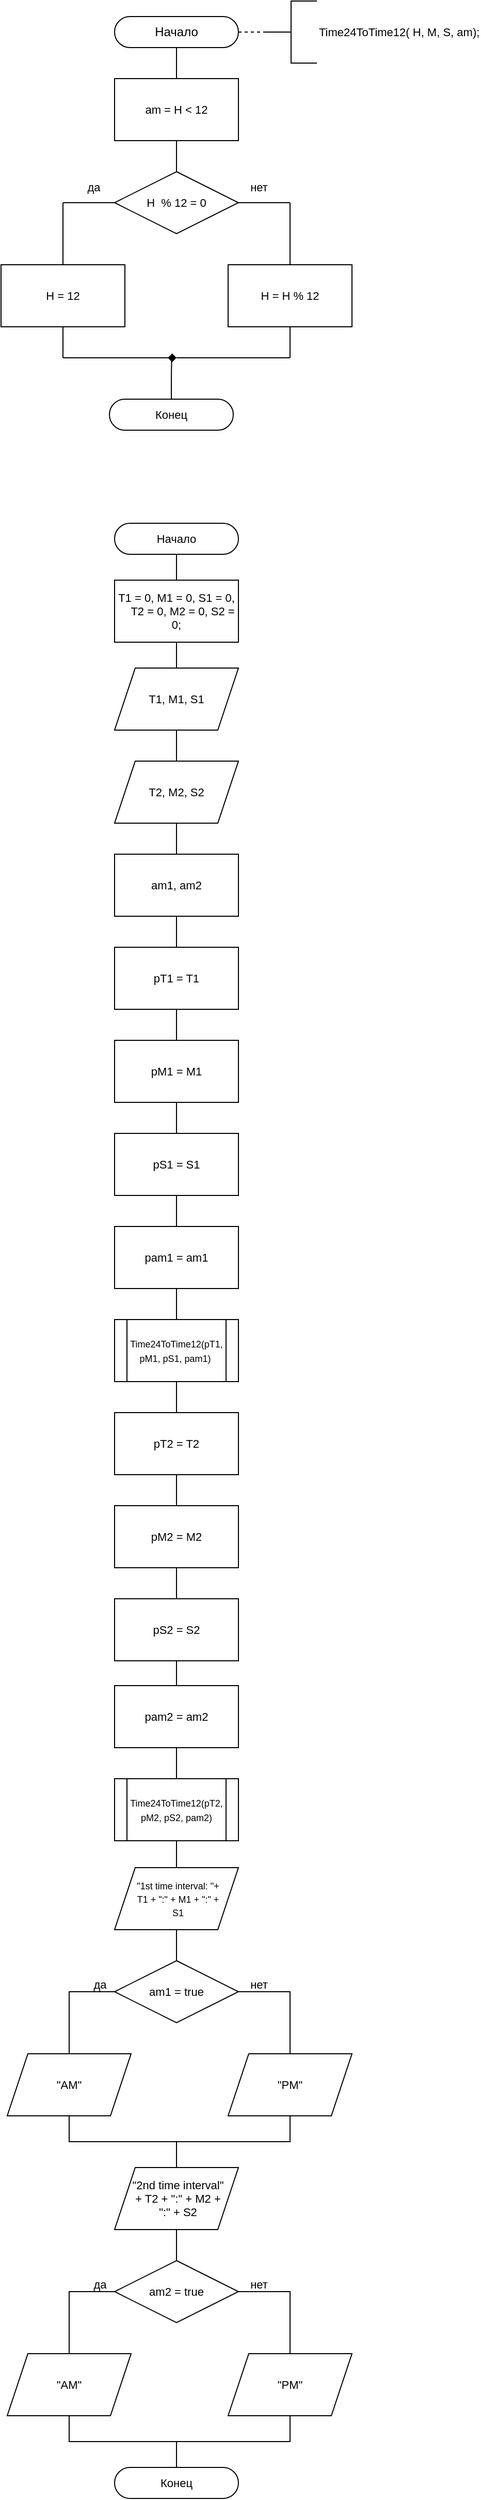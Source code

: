 <mxfile version="21.7.5" type="device">
  <diagram name="Страница — 1" id="7yMnzOH9BuXMsSU2Sd5T">
    <mxGraphModel dx="2664" dy="1256" grid="1" gridSize="10" guides="1" tooltips="1" connect="1" arrows="1" fold="1" page="1" pageScale="1" pageWidth="827" pageHeight="1169" math="0" shadow="0">
      <root>
        <mxCell id="0" />
        <mxCell id="1" parent="0" />
        <mxCell id="sJGO-LoH_W4GA53FYHeZ-3" style="edgeStyle=orthogonalEdgeStyle;rounded=0;orthogonalLoop=1;jettySize=auto;html=1;exitX=1;exitY=0.5;exitDx=0;exitDy=0;entryX=0;entryY=0.5;entryDx=0;entryDy=0;entryPerimeter=0;endArrow=none;endFill=0;dashed=1;" edge="1" parent="1" source="sJGO-LoH_W4GA53FYHeZ-1" target="sJGO-LoH_W4GA53FYHeZ-2">
          <mxGeometry relative="1" as="geometry" />
        </mxCell>
        <mxCell id="sJGO-LoH_W4GA53FYHeZ-33" style="edgeStyle=orthogonalEdgeStyle;shape=connector;rounded=0;orthogonalLoop=1;jettySize=auto;html=1;exitX=0.5;exitY=1;exitDx=0;exitDy=0;entryX=0.5;entryY=0;entryDx=0;entryDy=0;labelBackgroundColor=default;strokeColor=default;fontFamily=Helvetica;fontSize=11;fontColor=default;endArrow=none;endFill=0;" edge="1" parent="1" source="sJGO-LoH_W4GA53FYHeZ-1" target="sJGO-LoH_W4GA53FYHeZ-32">
          <mxGeometry relative="1" as="geometry" />
        </mxCell>
        <mxCell id="sJGO-LoH_W4GA53FYHeZ-1" value="Начало" style="rounded=1;whiteSpace=wrap;html=1;arcSize=50;" vertex="1" parent="1">
          <mxGeometry x="354" y="40" width="120" height="30" as="geometry" />
        </mxCell>
        <mxCell id="sJGO-LoH_W4GA53FYHeZ-2" value="Time24ToTime12( H, M, S, am);" style="strokeWidth=1;html=1;shape=mxgraph.flowchart.annotation_2;align=left;labelPosition=right;pointerEvents=1;fontFamily=Helvetica;fontSize=11;fontColor=default;" vertex="1" parent="1">
          <mxGeometry x="500" y="25.0" width="50" height="60" as="geometry" />
        </mxCell>
        <mxCell id="sJGO-LoH_W4GA53FYHeZ-36" style="edgeStyle=orthogonalEdgeStyle;shape=connector;rounded=0;orthogonalLoop=1;jettySize=auto;html=1;exitX=0.5;exitY=1;exitDx=0;exitDy=0;entryX=0.5;entryY=0;entryDx=0;entryDy=0;labelBackgroundColor=default;strokeColor=default;fontFamily=Helvetica;fontSize=11;fontColor=default;endArrow=none;endFill=0;" edge="1" parent="1" source="sJGO-LoH_W4GA53FYHeZ-32">
          <mxGeometry relative="1" as="geometry">
            <mxPoint x="414" y="190" as="targetPoint" />
          </mxGeometry>
        </mxCell>
        <mxCell id="sJGO-LoH_W4GA53FYHeZ-32" value="am = H &amp;lt; 12" style="rounded=0;whiteSpace=wrap;html=1;fontFamily=Helvetica;fontSize=11;fontColor=default;" vertex="1" parent="1">
          <mxGeometry x="354" y="100" width="120" height="60" as="geometry" />
        </mxCell>
        <mxCell id="sJGO-LoH_W4GA53FYHeZ-37" value="&lt;p style=&quot;line-height: 60%;&quot;&gt;&lt;font style=&quot;font-size: 11px;&quot;&gt;H&amp;nbsp; % 12 = 0&lt;/font&gt;&lt;/p&gt;" style="rhombus;whiteSpace=wrap;html=1;align=center;fontFamily=Helvetica;fontSize=11;fontColor=default;" vertex="1" parent="1">
          <mxGeometry x="354" y="190" width="120" height="60" as="geometry" />
        </mxCell>
        <mxCell id="sJGO-LoH_W4GA53FYHeZ-38" value="" style="endArrow=none;html=1;rounded=0;entryX=0;entryY=0.5;entryDx=0;entryDy=0;labelBackgroundColor=default;strokeColor=default;fontFamily=Helvetica;fontSize=11;fontColor=default;shape=connector;" edge="1" target="sJGO-LoH_W4GA53FYHeZ-37" parent="1">
          <mxGeometry width="50" height="50" relative="1" as="geometry">
            <mxPoint x="304" y="220" as="sourcePoint" />
            <mxPoint x="424" y="170" as="targetPoint" />
          </mxGeometry>
        </mxCell>
        <mxCell id="sJGO-LoH_W4GA53FYHeZ-39" value="" style="endArrow=none;html=1;rounded=0;exitX=1;exitY=0.5;exitDx=0;exitDy=0;labelBackgroundColor=default;strokeColor=default;fontFamily=Helvetica;fontSize=11;fontColor=default;shape=connector;" edge="1" source="sJGO-LoH_W4GA53FYHeZ-37" parent="1">
          <mxGeometry width="50" height="50" relative="1" as="geometry">
            <mxPoint x="474" y="220" as="sourcePoint" />
            <mxPoint x="524" y="220" as="targetPoint" />
          </mxGeometry>
        </mxCell>
        <mxCell id="sJGO-LoH_W4GA53FYHeZ-40" value="да" style="text;html=1;strokeColor=none;fillColor=none;align=center;verticalAlign=middle;whiteSpace=wrap;rounded=0;fontSize=11;fontFamily=Helvetica;fontColor=default;" vertex="1" parent="1">
          <mxGeometry x="304" y="190" width="60" height="30" as="geometry" />
        </mxCell>
        <mxCell id="sJGO-LoH_W4GA53FYHeZ-41" value="нет" style="text;html=1;strokeColor=none;fillColor=none;align=center;verticalAlign=middle;whiteSpace=wrap;rounded=0;fontSize=11;fontFamily=Helvetica;fontColor=default;" vertex="1" parent="1">
          <mxGeometry x="464" y="190" width="60" height="30" as="geometry" />
        </mxCell>
        <mxCell id="sJGO-LoH_W4GA53FYHeZ-42" value="" style="endArrow=none;html=1;rounded=0;entryX=0;entryY=1;entryDx=0;entryDy=0;labelBackgroundColor=default;strokeColor=default;fontFamily=Helvetica;fontSize=11;fontColor=default;shape=connector;" edge="1" target="sJGO-LoH_W4GA53FYHeZ-40" parent="1">
          <mxGeometry width="50" height="50" relative="1" as="geometry">
            <mxPoint x="304" y="280" as="sourcePoint" />
            <mxPoint x="324" y="220" as="targetPoint" />
          </mxGeometry>
        </mxCell>
        <mxCell id="sJGO-LoH_W4GA53FYHeZ-43" value="" style="endArrow=none;html=1;rounded=0;entryX=1;entryY=1;entryDx=0;entryDy=0;labelBackgroundColor=default;strokeColor=default;fontFamily=Helvetica;fontSize=11;fontColor=default;shape=connector;" edge="1" target="sJGO-LoH_W4GA53FYHeZ-41" parent="1">
          <mxGeometry width="50" height="50" relative="1" as="geometry">
            <mxPoint x="524" y="280" as="sourcePoint" />
            <mxPoint x="474" y="220" as="targetPoint" />
          </mxGeometry>
        </mxCell>
        <mxCell id="sJGO-LoH_W4GA53FYHeZ-44" value="H = 12" style="rounded=0;whiteSpace=wrap;html=1;fontFamily=Helvetica;fontSize=11;fontColor=default;" vertex="1" parent="1">
          <mxGeometry x="244" y="280" width="120" height="60" as="geometry" />
        </mxCell>
        <mxCell id="sJGO-LoH_W4GA53FYHeZ-45" value="H = H % 12" style="rounded=0;whiteSpace=wrap;html=1;fontFamily=Helvetica;fontSize=11;fontColor=default;" vertex="1" parent="1">
          <mxGeometry x="464" y="280" width="120" height="60" as="geometry" />
        </mxCell>
        <mxCell id="sJGO-LoH_W4GA53FYHeZ-46" value="" style="endArrow=none;html=1;rounded=0;entryX=0.5;entryY=1;entryDx=0;entryDy=0;labelBackgroundColor=default;strokeColor=default;fontFamily=Helvetica;fontSize=11;fontColor=default;shape=connector;" edge="1" target="sJGO-LoH_W4GA53FYHeZ-44" parent="1">
          <mxGeometry width="50" height="50" relative="1" as="geometry">
            <mxPoint x="304" y="370" as="sourcePoint" />
            <mxPoint x="434" y="300" as="targetPoint" />
          </mxGeometry>
        </mxCell>
        <mxCell id="sJGO-LoH_W4GA53FYHeZ-47" value="" style="endArrow=none;html=1;rounded=0;entryX=0.5;entryY=1;entryDx=0;entryDy=0;labelBackgroundColor=default;strokeColor=default;fontFamily=Helvetica;fontSize=11;fontColor=default;shape=connector;" edge="1" target="sJGO-LoH_W4GA53FYHeZ-45" parent="1">
          <mxGeometry width="50" height="50" relative="1" as="geometry">
            <mxPoint x="524" y="370" as="sourcePoint" />
            <mxPoint x="434" y="300" as="targetPoint" />
          </mxGeometry>
        </mxCell>
        <mxCell id="sJGO-LoH_W4GA53FYHeZ-48" value="" style="endArrow=diamond;html=1;rounded=0;endFill=1;labelBackgroundColor=default;strokeColor=default;fontFamily=Helvetica;fontSize=11;fontColor=default;shape=connector;" edge="1" parent="1">
          <mxGeometry width="50" height="50" relative="1" as="geometry">
            <mxPoint x="304" y="370" as="sourcePoint" />
            <mxPoint x="414" y="370" as="targetPoint" />
          </mxGeometry>
        </mxCell>
        <mxCell id="sJGO-LoH_W4GA53FYHeZ-49" value="" style="endArrow=none;html=1;rounded=0;labelBackgroundColor=default;strokeColor=default;fontFamily=Helvetica;fontSize=11;fontColor=default;shape=connector;" edge="1" parent="1">
          <mxGeometry width="50" height="50" relative="1" as="geometry">
            <mxPoint x="414" y="370" as="sourcePoint" />
            <mxPoint x="524" y="370" as="targetPoint" />
          </mxGeometry>
        </mxCell>
        <mxCell id="sJGO-LoH_W4GA53FYHeZ-52" style="edgeStyle=orthogonalEdgeStyle;shape=connector;rounded=0;orthogonalLoop=1;jettySize=auto;html=1;exitX=0.5;exitY=0;exitDx=0;exitDy=0;labelBackgroundColor=default;strokeColor=default;fontFamily=Helvetica;fontSize=11;fontColor=default;endArrow=none;endFill=0;" edge="1" parent="1" source="sJGO-LoH_W4GA53FYHeZ-50">
          <mxGeometry relative="1" as="geometry">
            <mxPoint x="409.286" y="370" as="targetPoint" />
          </mxGeometry>
        </mxCell>
        <mxCell id="sJGO-LoH_W4GA53FYHeZ-50" value="Конец" style="rounded=1;whiteSpace=wrap;html=1;arcSize=50;fontFamily=Helvetica;fontSize=11;fontColor=default;" vertex="1" parent="1">
          <mxGeometry x="349" y="410" width="120" height="30" as="geometry" />
        </mxCell>
        <mxCell id="sJGO-LoH_W4GA53FYHeZ-55" style="edgeStyle=orthogonalEdgeStyle;shape=connector;rounded=0;orthogonalLoop=1;jettySize=auto;html=1;exitX=0.5;exitY=1;exitDx=0;exitDy=0;entryX=0.5;entryY=0;entryDx=0;entryDy=0;labelBackgroundColor=default;strokeColor=default;fontFamily=Helvetica;fontSize=11;fontColor=default;endArrow=none;endFill=0;" edge="1" parent="1" source="sJGO-LoH_W4GA53FYHeZ-53" target="sJGO-LoH_W4GA53FYHeZ-54">
          <mxGeometry relative="1" as="geometry" />
        </mxCell>
        <mxCell id="sJGO-LoH_W4GA53FYHeZ-53" value="Начало" style="rounded=1;whiteSpace=wrap;html=1;arcSize=50;fontFamily=Helvetica;fontSize=11;fontColor=default;" vertex="1" parent="1">
          <mxGeometry x="354" y="530" width="120" height="30" as="geometry" />
        </mxCell>
        <mxCell id="sJGO-LoH_W4GA53FYHeZ-57" style="edgeStyle=orthogonalEdgeStyle;shape=connector;rounded=0;orthogonalLoop=1;jettySize=auto;html=1;exitX=0.5;exitY=1;exitDx=0;exitDy=0;entryX=0.5;entryY=0;entryDx=0;entryDy=0;labelBackgroundColor=default;strokeColor=default;fontFamily=Helvetica;fontSize=11;fontColor=default;endArrow=none;endFill=0;" edge="1" parent="1" source="sJGO-LoH_W4GA53FYHeZ-54" target="sJGO-LoH_W4GA53FYHeZ-56">
          <mxGeometry relative="1" as="geometry" />
        </mxCell>
        <mxCell id="sJGO-LoH_W4GA53FYHeZ-54" value="T1 = 0, M1 = 0, S1 = 0,&#xa;    T2 = 0, M2 = 0, S2 = 0;" style="rounded=0;whiteSpace=wrap;fontFamily=Helvetica;fontSize=11;fontColor=default;" vertex="1" parent="1">
          <mxGeometry x="354" y="585" width="120" height="60" as="geometry" />
        </mxCell>
        <mxCell id="sJGO-LoH_W4GA53FYHeZ-59" style="edgeStyle=orthogonalEdgeStyle;shape=connector;rounded=0;orthogonalLoop=1;jettySize=auto;html=1;exitX=0.5;exitY=1;exitDx=0;exitDy=0;entryX=0.5;entryY=0;entryDx=0;entryDy=0;labelBackgroundColor=default;strokeColor=default;fontFamily=Helvetica;fontSize=11;fontColor=default;endArrow=none;endFill=0;" edge="1" parent="1" source="sJGO-LoH_W4GA53FYHeZ-56" target="sJGO-LoH_W4GA53FYHeZ-58">
          <mxGeometry relative="1" as="geometry" />
        </mxCell>
        <mxCell id="sJGO-LoH_W4GA53FYHeZ-56" value="T1, M1, S1" style="shape=parallelogram;perimeter=parallelogramPerimeter;whiteSpace=wrap;html=1;fixedSize=1;fontFamily=Helvetica;fontSize=11;fontColor=default;" vertex="1" parent="1">
          <mxGeometry x="354" y="670" width="120" height="60" as="geometry" />
        </mxCell>
        <mxCell id="sJGO-LoH_W4GA53FYHeZ-73" style="edgeStyle=orthogonalEdgeStyle;shape=connector;rounded=0;orthogonalLoop=1;jettySize=auto;html=1;exitX=0.5;exitY=1;exitDx=0;exitDy=0;entryX=0.5;entryY=0;entryDx=0;entryDy=0;labelBackgroundColor=default;strokeColor=default;fontFamily=Helvetica;fontSize=11;fontColor=default;endArrow=none;endFill=0;" edge="1" parent="1" source="sJGO-LoH_W4GA53FYHeZ-58" target="sJGO-LoH_W4GA53FYHeZ-72">
          <mxGeometry relative="1" as="geometry" />
        </mxCell>
        <mxCell id="sJGO-LoH_W4GA53FYHeZ-58" value="T2, M2, S2" style="shape=parallelogram;perimeter=parallelogramPerimeter;whiteSpace=wrap;html=1;fixedSize=1;fontFamily=Helvetica;fontSize=11;fontColor=default;" vertex="1" parent="1">
          <mxGeometry x="354" y="760" width="120" height="60" as="geometry" />
        </mxCell>
        <mxCell id="sJGO-LoH_W4GA53FYHeZ-69" style="edgeStyle=orthogonalEdgeStyle;shape=connector;rounded=0;orthogonalLoop=1;jettySize=auto;html=1;exitX=0.5;exitY=1;exitDx=0;exitDy=0;entryX=0.5;entryY=0;entryDx=0;entryDy=0;labelBackgroundColor=default;strokeColor=default;fontFamily=Helvetica;fontSize=11;fontColor=default;endArrow=none;endFill=0;" edge="1" parent="1" source="sJGO-LoH_W4GA53FYHeZ-60" target="sJGO-LoH_W4GA53FYHeZ-61">
          <mxGeometry relative="1" as="geometry" />
        </mxCell>
        <mxCell id="sJGO-LoH_W4GA53FYHeZ-60" value="pT1 = T1" style="rounded=0;whiteSpace=wrap;html=1;fontFamily=Helvetica;fontSize=11;fontColor=default;" vertex="1" parent="1">
          <mxGeometry x="354" y="940" width="120" height="60" as="geometry" />
        </mxCell>
        <mxCell id="sJGO-LoH_W4GA53FYHeZ-70" style="edgeStyle=orthogonalEdgeStyle;shape=connector;rounded=0;orthogonalLoop=1;jettySize=auto;html=1;exitX=0.5;exitY=1;exitDx=0;exitDy=0;entryX=0.5;entryY=0;entryDx=0;entryDy=0;labelBackgroundColor=default;strokeColor=default;fontFamily=Helvetica;fontSize=11;fontColor=default;endArrow=none;endFill=0;" edge="1" parent="1" source="sJGO-LoH_W4GA53FYHeZ-61" target="sJGO-LoH_W4GA53FYHeZ-62">
          <mxGeometry relative="1" as="geometry" />
        </mxCell>
        <mxCell id="sJGO-LoH_W4GA53FYHeZ-61" value="pM1 = M1" style="rounded=0;whiteSpace=wrap;html=1;fontFamily=Helvetica;fontSize=11;fontColor=default;" vertex="1" parent="1">
          <mxGeometry x="354" y="1030" width="120" height="60" as="geometry" />
        </mxCell>
        <mxCell id="sJGO-LoH_W4GA53FYHeZ-76" style="edgeStyle=orthogonalEdgeStyle;shape=connector;rounded=0;orthogonalLoop=1;jettySize=auto;html=1;exitX=0.5;exitY=1;exitDx=0;exitDy=0;entryX=0.5;entryY=0;entryDx=0;entryDy=0;labelBackgroundColor=default;strokeColor=default;fontFamily=Helvetica;fontSize=11;fontColor=default;endArrow=none;endFill=0;" edge="1" parent="1" source="sJGO-LoH_W4GA53FYHeZ-62" target="sJGO-LoH_W4GA53FYHeZ-75">
          <mxGeometry relative="1" as="geometry" />
        </mxCell>
        <mxCell id="sJGO-LoH_W4GA53FYHeZ-62" value="pS1 = S1" style="rounded=0;whiteSpace=wrap;html=1;fontFamily=Helvetica;fontSize=11;fontColor=default;" vertex="1" parent="1">
          <mxGeometry x="354" y="1120" width="120" height="60" as="geometry" />
        </mxCell>
        <mxCell id="sJGO-LoH_W4GA53FYHeZ-79" style="edgeStyle=orthogonalEdgeStyle;shape=connector;rounded=0;orthogonalLoop=1;jettySize=auto;html=1;exitX=0.5;exitY=1;exitDx=0;exitDy=0;entryX=0.5;entryY=0;entryDx=0;entryDy=0;labelBackgroundColor=default;strokeColor=default;fontFamily=Helvetica;fontSize=11;fontColor=default;endArrow=none;endFill=0;" edge="1" parent="1" source="sJGO-LoH_W4GA53FYHeZ-63" target="sJGO-LoH_W4GA53FYHeZ-64">
          <mxGeometry relative="1" as="geometry" />
        </mxCell>
        <mxCell id="sJGO-LoH_W4GA53FYHeZ-63" value="&lt;font style=&quot;font-size: 9px;&quot;&gt;&lt;font style=&quot;font-size: 9px;&quot;&gt;Time24ToTime12(pT1, pM1, pS1, pam1)&lt;/font&gt;&amp;nbsp;&lt;/font&gt;" style="shape=process;whiteSpace=wrap;html=1;backgroundOutline=1;fontFamily=Helvetica;fontSize=11;fontColor=default;spacingRight=0;spacingLeft=0;" vertex="1" parent="1">
          <mxGeometry x="354" y="1300" width="120" height="60" as="geometry" />
        </mxCell>
        <mxCell id="sJGO-LoH_W4GA53FYHeZ-80" style="edgeStyle=orthogonalEdgeStyle;shape=connector;rounded=0;orthogonalLoop=1;jettySize=auto;html=1;exitX=0.5;exitY=1;exitDx=0;exitDy=0;entryX=0.5;entryY=0;entryDx=0;entryDy=0;labelBackgroundColor=default;strokeColor=default;fontFamily=Helvetica;fontSize=11;fontColor=default;endArrow=none;endFill=0;" edge="1" parent="1" source="sJGO-LoH_W4GA53FYHeZ-64" target="sJGO-LoH_W4GA53FYHeZ-65">
          <mxGeometry relative="1" as="geometry" />
        </mxCell>
        <mxCell id="sJGO-LoH_W4GA53FYHeZ-64" value="pT2 = T2" style="rounded=0;whiteSpace=wrap;html=1;fontFamily=Helvetica;fontSize=11;fontColor=default;" vertex="1" parent="1">
          <mxGeometry x="354" y="1390" width="120" height="60" as="geometry" />
        </mxCell>
        <mxCell id="sJGO-LoH_W4GA53FYHeZ-81" style="edgeStyle=orthogonalEdgeStyle;shape=connector;rounded=0;orthogonalLoop=1;jettySize=auto;html=1;exitX=0.5;exitY=1;exitDx=0;exitDy=0;entryX=0.5;entryY=0;entryDx=0;entryDy=0;labelBackgroundColor=default;strokeColor=default;fontFamily=Helvetica;fontSize=11;fontColor=default;endArrow=none;endFill=0;" edge="1" parent="1" source="sJGO-LoH_W4GA53FYHeZ-65" target="sJGO-LoH_W4GA53FYHeZ-66">
          <mxGeometry relative="1" as="geometry" />
        </mxCell>
        <mxCell id="sJGO-LoH_W4GA53FYHeZ-65" value="pM2 = M2" style="rounded=0;whiteSpace=wrap;html=1;fontFamily=Helvetica;fontSize=11;fontColor=default;" vertex="1" parent="1">
          <mxGeometry x="354" y="1480" width="120" height="60" as="geometry" />
        </mxCell>
        <mxCell id="sJGO-LoH_W4GA53FYHeZ-82" style="edgeStyle=orthogonalEdgeStyle;shape=connector;rounded=0;orthogonalLoop=1;jettySize=auto;html=1;exitX=0.5;exitY=1;exitDx=0;exitDy=0;entryX=0.5;entryY=0;entryDx=0;entryDy=0;labelBackgroundColor=default;strokeColor=default;fontFamily=Helvetica;fontSize=11;fontColor=default;endArrow=none;endFill=0;" edge="1" parent="1" source="sJGO-LoH_W4GA53FYHeZ-66" target="sJGO-LoH_W4GA53FYHeZ-77">
          <mxGeometry relative="1" as="geometry" />
        </mxCell>
        <mxCell id="sJGO-LoH_W4GA53FYHeZ-66" value="pS2 = S2" style="rounded=0;whiteSpace=wrap;html=1;fontFamily=Helvetica;fontSize=11;fontColor=default;" vertex="1" parent="1">
          <mxGeometry x="354" y="1570" width="120" height="60" as="geometry" />
        </mxCell>
        <mxCell id="sJGO-LoH_W4GA53FYHeZ-85" style="edgeStyle=orthogonalEdgeStyle;shape=connector;rounded=0;orthogonalLoop=1;jettySize=auto;html=1;exitX=0.5;exitY=1;exitDx=0;exitDy=0;entryX=0.5;entryY=0;entryDx=0;entryDy=0;labelBackgroundColor=default;strokeColor=default;fontFamily=Helvetica;fontSize=11;fontColor=default;endArrow=none;endFill=0;" edge="1" parent="1" source="sJGO-LoH_W4GA53FYHeZ-67" target="sJGO-LoH_W4GA53FYHeZ-84">
          <mxGeometry relative="1" as="geometry" />
        </mxCell>
        <mxCell id="sJGO-LoH_W4GA53FYHeZ-67" value="&lt;font style=&quot;font-size: 9px;&quot;&gt;Time24ToTime12(pT2, pM2, pS2, pam2)&lt;/font&gt;" style="shape=process;whiteSpace=wrap;html=1;backgroundOutline=1;fontFamily=Helvetica;fontSize=11;fontColor=default;" vertex="1" parent="1">
          <mxGeometry x="354" y="1744" width="120" height="60" as="geometry" />
        </mxCell>
        <mxCell id="sJGO-LoH_W4GA53FYHeZ-74" style="edgeStyle=orthogonalEdgeStyle;shape=connector;rounded=0;orthogonalLoop=1;jettySize=auto;html=1;exitX=0.5;exitY=1;exitDx=0;exitDy=0;entryX=0.5;entryY=0;entryDx=0;entryDy=0;labelBackgroundColor=default;strokeColor=default;fontFamily=Helvetica;fontSize=11;fontColor=default;endArrow=none;endFill=0;" edge="1" parent="1" source="sJGO-LoH_W4GA53FYHeZ-72" target="sJGO-LoH_W4GA53FYHeZ-60">
          <mxGeometry relative="1" as="geometry" />
        </mxCell>
        <mxCell id="sJGO-LoH_W4GA53FYHeZ-72" value="am1, am2" style="rounded=0;whiteSpace=wrap;html=1;fontFamily=Helvetica;fontSize=11;fontColor=default;" vertex="1" parent="1">
          <mxGeometry x="354" y="850" width="120" height="60" as="geometry" />
        </mxCell>
        <mxCell id="sJGO-LoH_W4GA53FYHeZ-78" style="edgeStyle=orthogonalEdgeStyle;shape=connector;rounded=0;orthogonalLoop=1;jettySize=auto;html=1;exitX=0.5;exitY=1;exitDx=0;exitDy=0;entryX=0.5;entryY=0;entryDx=0;entryDy=0;labelBackgroundColor=default;strokeColor=default;fontFamily=Helvetica;fontSize=11;fontColor=default;endArrow=none;endFill=0;" edge="1" parent="1" source="sJGO-LoH_W4GA53FYHeZ-75" target="sJGO-LoH_W4GA53FYHeZ-63">
          <mxGeometry relative="1" as="geometry" />
        </mxCell>
        <mxCell id="sJGO-LoH_W4GA53FYHeZ-75" value="pam1 = am1" style="rounded=0;whiteSpace=wrap;html=1;fontFamily=Helvetica;fontSize=11;fontColor=default;" vertex="1" parent="1">
          <mxGeometry x="354" y="1210" width="120" height="60" as="geometry" />
        </mxCell>
        <mxCell id="sJGO-LoH_W4GA53FYHeZ-83" style="edgeStyle=orthogonalEdgeStyle;shape=connector;rounded=0;orthogonalLoop=1;jettySize=auto;html=1;exitX=0.5;exitY=1;exitDx=0;exitDy=0;entryX=0.5;entryY=0;entryDx=0;entryDy=0;labelBackgroundColor=default;strokeColor=default;fontFamily=Helvetica;fontSize=11;fontColor=default;endArrow=none;endFill=0;" edge="1" parent="1" source="sJGO-LoH_W4GA53FYHeZ-77" target="sJGO-LoH_W4GA53FYHeZ-67">
          <mxGeometry relative="1" as="geometry" />
        </mxCell>
        <mxCell id="sJGO-LoH_W4GA53FYHeZ-77" value="pam2 = am2" style="rounded=0;whiteSpace=wrap;html=1;fontFamily=Helvetica;fontSize=11;fontColor=default;" vertex="1" parent="1">
          <mxGeometry x="354" y="1654" width="120" height="60" as="geometry" />
        </mxCell>
        <mxCell id="sJGO-LoH_W4GA53FYHeZ-87" style="edgeStyle=orthogonalEdgeStyle;shape=connector;rounded=0;orthogonalLoop=1;jettySize=auto;html=1;exitX=0.5;exitY=1;exitDx=0;exitDy=0;entryX=0.5;entryY=0;entryDx=0;entryDy=0;labelBackgroundColor=default;strokeColor=default;fontFamily=Helvetica;fontSize=11;fontColor=default;endArrow=none;endFill=0;" edge="1" parent="1" source="sJGO-LoH_W4GA53FYHeZ-84" target="sJGO-LoH_W4GA53FYHeZ-86">
          <mxGeometry relative="1" as="geometry" />
        </mxCell>
        <mxCell id="sJGO-LoH_W4GA53FYHeZ-84" value="&lt;font style=&quot;font-size: 9px;&quot;&gt;&quot;1st time interval: &quot;+ T1 + &quot;:&quot; + M1 + &quot;:&quot; + S1&lt;/font&gt;" style="shape=parallelogram;perimeter=parallelogramPerimeter;whiteSpace=wrap;html=1;fixedSize=1;fontFamily=Helvetica;fontSize=11;fontColor=default;spacingRight=12;spacingLeft=15;" vertex="1" parent="1">
          <mxGeometry x="354" y="1830" width="120" height="60" as="geometry" />
        </mxCell>
        <mxCell id="sJGO-LoH_W4GA53FYHeZ-90" style="edgeStyle=orthogonalEdgeStyle;shape=connector;rounded=0;orthogonalLoop=1;jettySize=auto;html=1;exitX=0;exitY=0.5;exitDx=0;exitDy=0;entryX=0.5;entryY=0;entryDx=0;entryDy=0;labelBackgroundColor=default;strokeColor=default;fontFamily=Helvetica;fontSize=11;fontColor=default;endArrow=none;endFill=0;" edge="1" parent="1" source="sJGO-LoH_W4GA53FYHeZ-86" target="sJGO-LoH_W4GA53FYHeZ-89">
          <mxGeometry relative="1" as="geometry" />
        </mxCell>
        <mxCell id="sJGO-LoH_W4GA53FYHeZ-92" style="edgeStyle=orthogonalEdgeStyle;shape=connector;rounded=0;orthogonalLoop=1;jettySize=auto;html=1;exitX=1;exitY=0.5;exitDx=0;exitDy=0;entryX=0.5;entryY=0;entryDx=0;entryDy=0;labelBackgroundColor=default;strokeColor=default;fontFamily=Helvetica;fontSize=11;fontColor=default;endArrow=none;endFill=0;" edge="1" parent="1" source="sJGO-LoH_W4GA53FYHeZ-86" target="sJGO-LoH_W4GA53FYHeZ-91">
          <mxGeometry relative="1" as="geometry" />
        </mxCell>
        <mxCell id="sJGO-LoH_W4GA53FYHeZ-86" value="am1 = true" style="rhombus;whiteSpace=wrap;html=1;fontFamily=Helvetica;fontSize=11;fontColor=default;" vertex="1" parent="1">
          <mxGeometry x="354" y="1920" width="120" height="60" as="geometry" />
        </mxCell>
        <mxCell id="sJGO-LoH_W4GA53FYHeZ-99" style="edgeStyle=orthogonalEdgeStyle;shape=connector;rounded=0;orthogonalLoop=1;jettySize=auto;html=1;exitX=0.5;exitY=1;exitDx=0;exitDy=0;entryX=0.5;entryY=0;entryDx=0;entryDy=0;labelBackgroundColor=default;strokeColor=default;fontFamily=Helvetica;fontSize=11;fontColor=default;endArrow=none;endFill=0;" edge="1" parent="1" source="sJGO-LoH_W4GA53FYHeZ-89" target="sJGO-LoH_W4GA53FYHeZ-96">
          <mxGeometry relative="1" as="geometry" />
        </mxCell>
        <mxCell id="sJGO-LoH_W4GA53FYHeZ-89" value="&quot;AM&quot;" style="shape=parallelogram;perimeter=parallelogramPerimeter;whiteSpace=wrap;html=1;fixedSize=1;fontFamily=Helvetica;fontSize=11;fontColor=default;" vertex="1" parent="1">
          <mxGeometry x="250" y="2010" width="120" height="60" as="geometry" />
        </mxCell>
        <mxCell id="sJGO-LoH_W4GA53FYHeZ-100" style="edgeStyle=orthogonalEdgeStyle;shape=connector;rounded=0;orthogonalLoop=1;jettySize=auto;html=1;exitX=0.5;exitY=1;exitDx=0;exitDy=0;entryX=0.5;entryY=0;entryDx=0;entryDy=0;labelBackgroundColor=default;strokeColor=default;fontFamily=Helvetica;fontSize=11;fontColor=default;endArrow=none;endFill=0;" edge="1" parent="1" source="sJGO-LoH_W4GA53FYHeZ-91" target="sJGO-LoH_W4GA53FYHeZ-96">
          <mxGeometry relative="1" as="geometry" />
        </mxCell>
        <mxCell id="sJGO-LoH_W4GA53FYHeZ-91" value="&quot;PM&quot;" style="shape=parallelogram;perimeter=parallelogramPerimeter;whiteSpace=wrap;html=1;fixedSize=1;fontFamily=Helvetica;fontSize=11;fontColor=default;" vertex="1" parent="1">
          <mxGeometry x="464" y="2010" width="120" height="60" as="geometry" />
        </mxCell>
        <mxCell id="sJGO-LoH_W4GA53FYHeZ-93" value="да" style="text;html=1;strokeColor=none;fillColor=none;align=center;verticalAlign=middle;whiteSpace=wrap;rounded=0;fontSize=11;fontFamily=Helvetica;fontColor=default;" vertex="1" parent="1">
          <mxGeometry x="310" y="1928" width="60" height="30" as="geometry" />
        </mxCell>
        <mxCell id="sJGO-LoH_W4GA53FYHeZ-94" value="нет" style="text;html=1;strokeColor=none;fillColor=none;align=center;verticalAlign=middle;whiteSpace=wrap;rounded=0;fontSize=11;fontFamily=Helvetica;fontColor=default;" vertex="1" parent="1">
          <mxGeometry x="464" y="1928" width="60" height="30" as="geometry" />
        </mxCell>
        <mxCell id="sJGO-LoH_W4GA53FYHeZ-102" style="edgeStyle=orthogonalEdgeStyle;shape=connector;rounded=0;orthogonalLoop=1;jettySize=auto;html=1;exitX=0.5;exitY=1;exitDx=0;exitDy=0;entryX=0.5;entryY=0;entryDx=0;entryDy=0;labelBackgroundColor=default;strokeColor=default;fontFamily=Helvetica;fontSize=11;fontColor=default;endArrow=none;endFill=0;" edge="1" parent="1" source="sJGO-LoH_W4GA53FYHeZ-96">
          <mxGeometry relative="1" as="geometry">
            <mxPoint x="414" y="2210" as="targetPoint" />
          </mxGeometry>
        </mxCell>
        <mxCell id="sJGO-LoH_W4GA53FYHeZ-96" value="&quot;2nd time interval&quot; + T2 + &quot;:&quot; + M2 + &quot;:&quot; + S2" style="shape=parallelogram;perimeter=parallelogramPerimeter;whiteSpace=wrap;html=1;fixedSize=1;fontFamily=Helvetica;fontSize=11;fontColor=default;spacingLeft=15;spacingRight=12;" vertex="1" parent="1">
          <mxGeometry x="354" y="2120" width="120" height="60" as="geometry" />
        </mxCell>
        <mxCell id="sJGO-LoH_W4GA53FYHeZ-120" style="edgeStyle=orthogonalEdgeStyle;shape=connector;rounded=0;orthogonalLoop=1;jettySize=auto;html=1;exitX=0;exitY=0.5;exitDx=0;exitDy=0;entryX=0.5;entryY=0;entryDx=0;entryDy=0;labelBackgroundColor=default;strokeColor=default;fontFamily=Helvetica;fontSize=11;fontColor=default;endArrow=none;endFill=0;" edge="1" parent="1" source="sJGO-LoH_W4GA53FYHeZ-122" target="sJGO-LoH_W4GA53FYHeZ-123">
          <mxGeometry relative="1" as="geometry" />
        </mxCell>
        <mxCell id="sJGO-LoH_W4GA53FYHeZ-121" style="edgeStyle=orthogonalEdgeStyle;shape=connector;rounded=0;orthogonalLoop=1;jettySize=auto;html=1;exitX=1;exitY=0.5;exitDx=0;exitDy=0;entryX=0.5;entryY=0;entryDx=0;entryDy=0;labelBackgroundColor=default;strokeColor=default;fontFamily=Helvetica;fontSize=11;fontColor=default;endArrow=none;endFill=0;" edge="1" parent="1" source="sJGO-LoH_W4GA53FYHeZ-122" target="sJGO-LoH_W4GA53FYHeZ-124">
          <mxGeometry relative="1" as="geometry" />
        </mxCell>
        <mxCell id="sJGO-LoH_W4GA53FYHeZ-122" value="am2 = true" style="rhombus;whiteSpace=wrap;html=1;fontFamily=Helvetica;fontSize=11;fontColor=default;" vertex="1" parent="1">
          <mxGeometry x="354" y="2210" width="120" height="60" as="geometry" />
        </mxCell>
        <mxCell id="sJGO-LoH_W4GA53FYHeZ-128" style="edgeStyle=orthogonalEdgeStyle;shape=connector;rounded=0;orthogonalLoop=1;jettySize=auto;html=1;exitX=0.5;exitY=1;exitDx=0;exitDy=0;entryX=0.5;entryY=0;entryDx=0;entryDy=0;labelBackgroundColor=default;strokeColor=default;fontFamily=Helvetica;fontSize=11;fontColor=default;endArrow=none;endFill=0;" edge="1" parent="1" source="sJGO-LoH_W4GA53FYHeZ-123" target="sJGO-LoH_W4GA53FYHeZ-127">
          <mxGeometry relative="1" as="geometry" />
        </mxCell>
        <mxCell id="sJGO-LoH_W4GA53FYHeZ-123" value="&quot;AM&quot;" style="shape=parallelogram;perimeter=parallelogramPerimeter;whiteSpace=wrap;html=1;fixedSize=1;fontFamily=Helvetica;fontSize=11;fontColor=default;" vertex="1" parent="1">
          <mxGeometry x="250" y="2300" width="120" height="60" as="geometry" />
        </mxCell>
        <mxCell id="sJGO-LoH_W4GA53FYHeZ-130" style="edgeStyle=orthogonalEdgeStyle;shape=connector;rounded=0;orthogonalLoop=1;jettySize=auto;html=1;exitX=0.5;exitY=1;exitDx=0;exitDy=0;entryX=0.5;entryY=0;entryDx=0;entryDy=0;labelBackgroundColor=default;strokeColor=default;fontFamily=Helvetica;fontSize=11;fontColor=default;endArrow=none;endFill=0;" edge="1" parent="1" source="sJGO-LoH_W4GA53FYHeZ-124" target="sJGO-LoH_W4GA53FYHeZ-127">
          <mxGeometry relative="1" as="geometry" />
        </mxCell>
        <mxCell id="sJGO-LoH_W4GA53FYHeZ-124" value="&quot;PM&quot;" style="shape=parallelogram;perimeter=parallelogramPerimeter;whiteSpace=wrap;html=1;fixedSize=1;fontFamily=Helvetica;fontSize=11;fontColor=default;" vertex="1" parent="1">
          <mxGeometry x="464" y="2300" width="120" height="60" as="geometry" />
        </mxCell>
        <mxCell id="sJGO-LoH_W4GA53FYHeZ-125" value="да" style="text;html=1;strokeColor=none;fillColor=none;align=center;verticalAlign=middle;whiteSpace=wrap;rounded=0;fontSize=11;fontFamily=Helvetica;fontColor=default;" vertex="1" parent="1">
          <mxGeometry x="310" y="2218" width="60" height="30" as="geometry" />
        </mxCell>
        <mxCell id="sJGO-LoH_W4GA53FYHeZ-126" value="нет" style="text;html=1;strokeColor=none;fillColor=none;align=center;verticalAlign=middle;whiteSpace=wrap;rounded=0;fontSize=11;fontFamily=Helvetica;fontColor=default;" vertex="1" parent="1">
          <mxGeometry x="464" y="2218" width="60" height="30" as="geometry" />
        </mxCell>
        <mxCell id="sJGO-LoH_W4GA53FYHeZ-127" value="Конец" style="rounded=1;whiteSpace=wrap;html=1;arcSize=50;fontFamily=Helvetica;fontSize=11;fontColor=default;" vertex="1" parent="1">
          <mxGeometry x="354" y="2410" width="120" height="30" as="geometry" />
        </mxCell>
      </root>
    </mxGraphModel>
  </diagram>
</mxfile>
